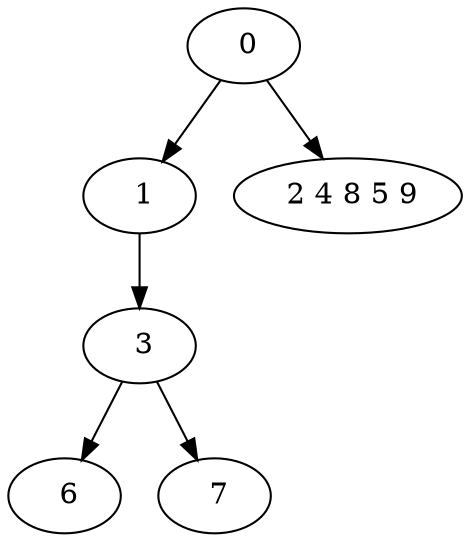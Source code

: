 digraph mytree {
" 0" -> " 1";
" 0" -> " 2 4 8 5 9";
" 1" -> " 3";
" 2 4 8 5 9";
" 3" -> " 6";
" 3" -> " 7";
" 6";
" 7";
}
